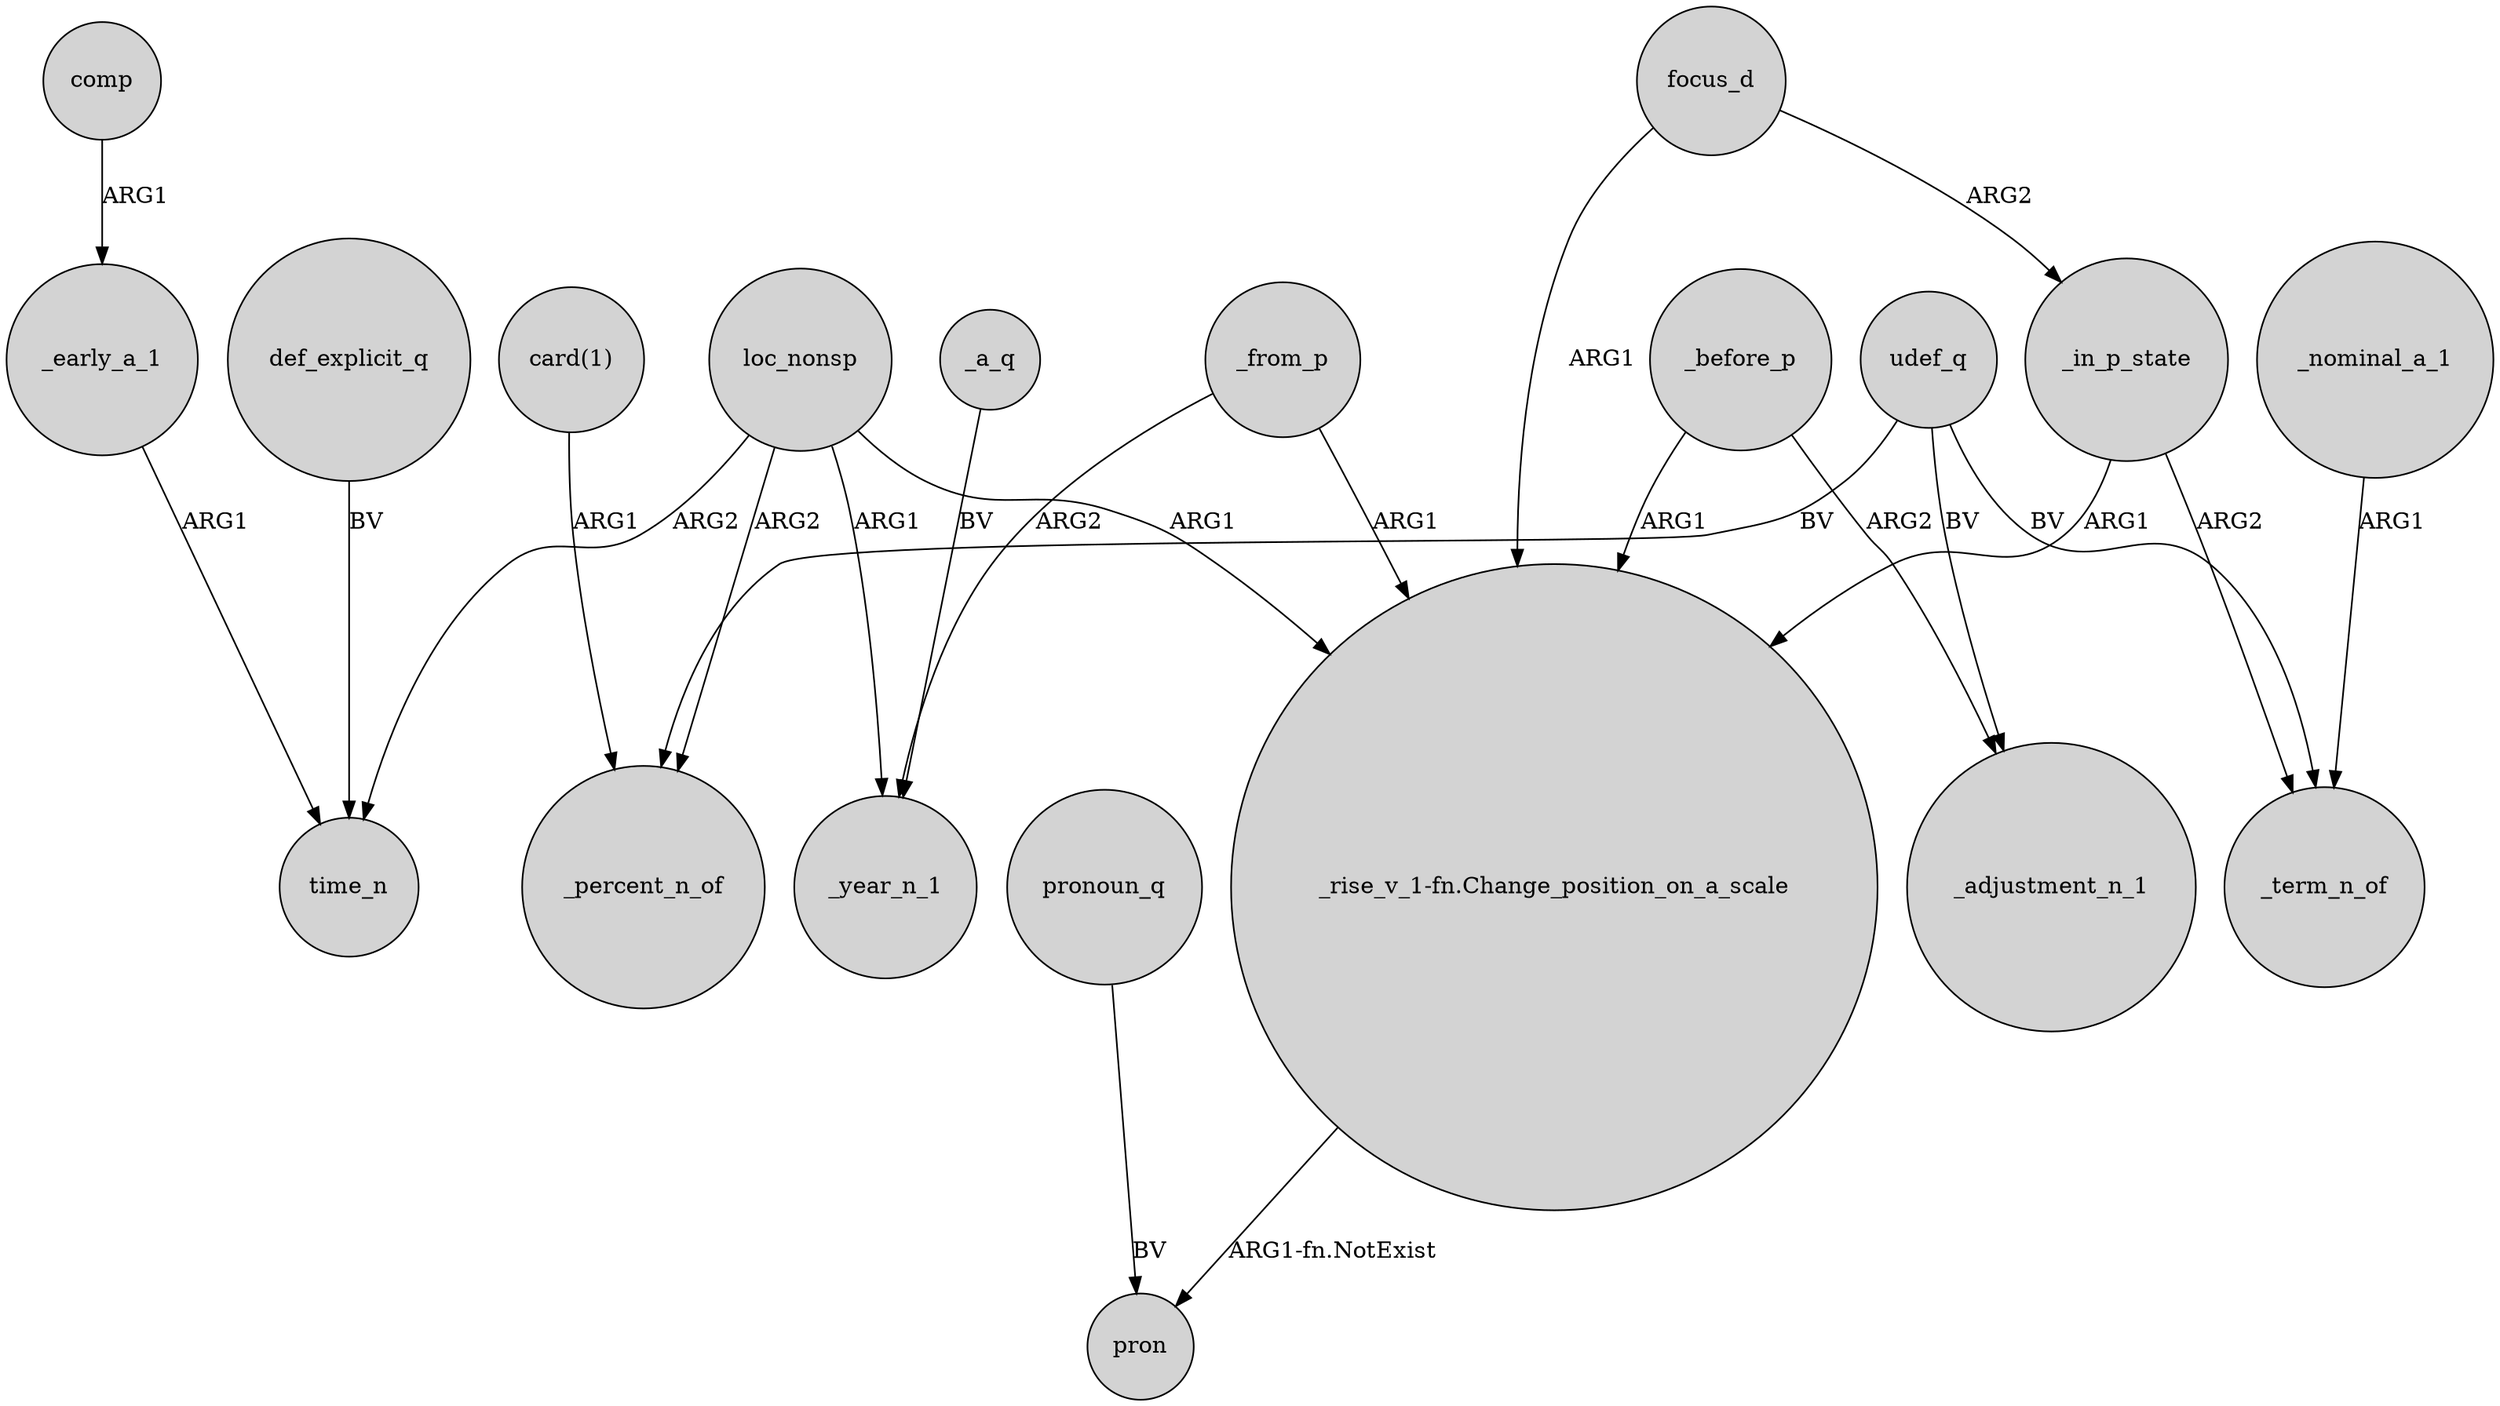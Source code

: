 digraph {
	node [shape=circle style=filled]
	"card(1)" -> _percent_n_of [label=ARG1]
	def_explicit_q -> time_n [label=BV]
	loc_nonsp -> _year_n_1 [label=ARG1]
	_before_p -> _adjustment_n_1 [label=ARG2]
	focus_d -> _in_p_state [label=ARG2]
	_from_p -> _year_n_1 [label=ARG2]
	loc_nonsp -> time_n [label=ARG2]
	pronoun_q -> pron [label=BV]
	_nominal_a_1 -> _term_n_of [label=ARG1]
	udef_q -> _adjustment_n_1 [label=BV]
	"_rise_v_1-fn.Change_position_on_a_scale" -> pron [label="ARG1-fn.NotExist"]
	loc_nonsp -> _percent_n_of [label=ARG2]
	loc_nonsp -> "_rise_v_1-fn.Change_position_on_a_scale" [label=ARG1]
	udef_q -> _term_n_of [label=BV]
	focus_d -> "_rise_v_1-fn.Change_position_on_a_scale" [label=ARG1]
	_early_a_1 -> time_n [label=ARG1]
	_in_p_state -> _term_n_of [label=ARG2]
	_a_q -> _year_n_1 [label=BV]
	_in_p_state -> "_rise_v_1-fn.Change_position_on_a_scale" [label=ARG1]
	udef_q -> _percent_n_of [label=BV]
	_before_p -> "_rise_v_1-fn.Change_position_on_a_scale" [label=ARG1]
	comp -> _early_a_1 [label=ARG1]
	_from_p -> "_rise_v_1-fn.Change_position_on_a_scale" [label=ARG1]
}

